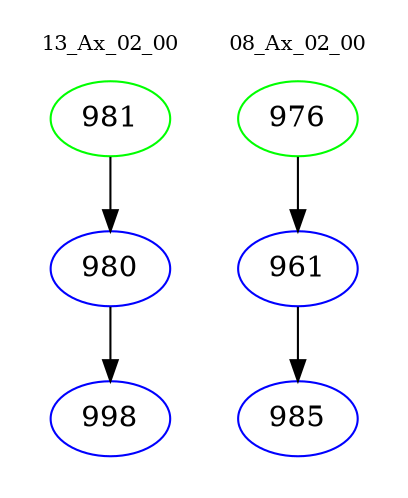 digraph{
subgraph cluster_0 {
color = white
label = "13_Ax_02_00";
fontsize=10;
T0_981 [label="981", color="green"]
T0_981 -> T0_980 [color="black"]
T0_980 [label="980", color="blue"]
T0_980 -> T0_998 [color="black"]
T0_998 [label="998", color="blue"]
}
subgraph cluster_1 {
color = white
label = "08_Ax_02_00";
fontsize=10;
T1_976 [label="976", color="green"]
T1_976 -> T1_961 [color="black"]
T1_961 [label="961", color="blue"]
T1_961 -> T1_985 [color="black"]
T1_985 [label="985", color="blue"]
}
}
